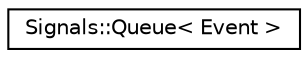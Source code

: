digraph "Graphical Class Hierarchy"
{
 // INTERACTIVE_SVG=YES
  edge [fontname="Helvetica",fontsize="10",labelfontname="Helvetica",labelfontsize="10"];
  node [fontname="Helvetica",fontsize="10",shape=record];
  rankdir="LR";
  Node1 [label="Signals::Queue\< Event \>",height=0.2,width=0.4,color="black", fillcolor="white", style="filled",URL="$class_signals_1_1_queue.html"];
}
